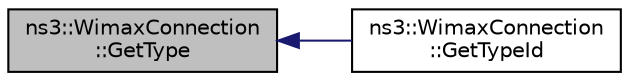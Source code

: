 digraph "ns3::WimaxConnection::GetType"
{
  edge [fontname="Helvetica",fontsize="10",labelfontname="Helvetica",labelfontsize="10"];
  node [fontname="Helvetica",fontsize="10",shape=record];
  rankdir="LR";
  Node1 [label="ns3::WimaxConnection\l::GetType",height=0.2,width=0.4,color="black", fillcolor="grey75", style="filled", fontcolor="black"];
  Node1 -> Node2 [dir="back",color="midnightblue",fontsize="10",style="solid"];
  Node2 [label="ns3::WimaxConnection\l::GetTypeId",height=0.2,width=0.4,color="black", fillcolor="white", style="filled",URL="$d9/db1/classns3_1_1WimaxConnection.html#adcb95addb6a2ff6e1a45b4ebe4b24510",tooltip="Get the type ID. "];
}
